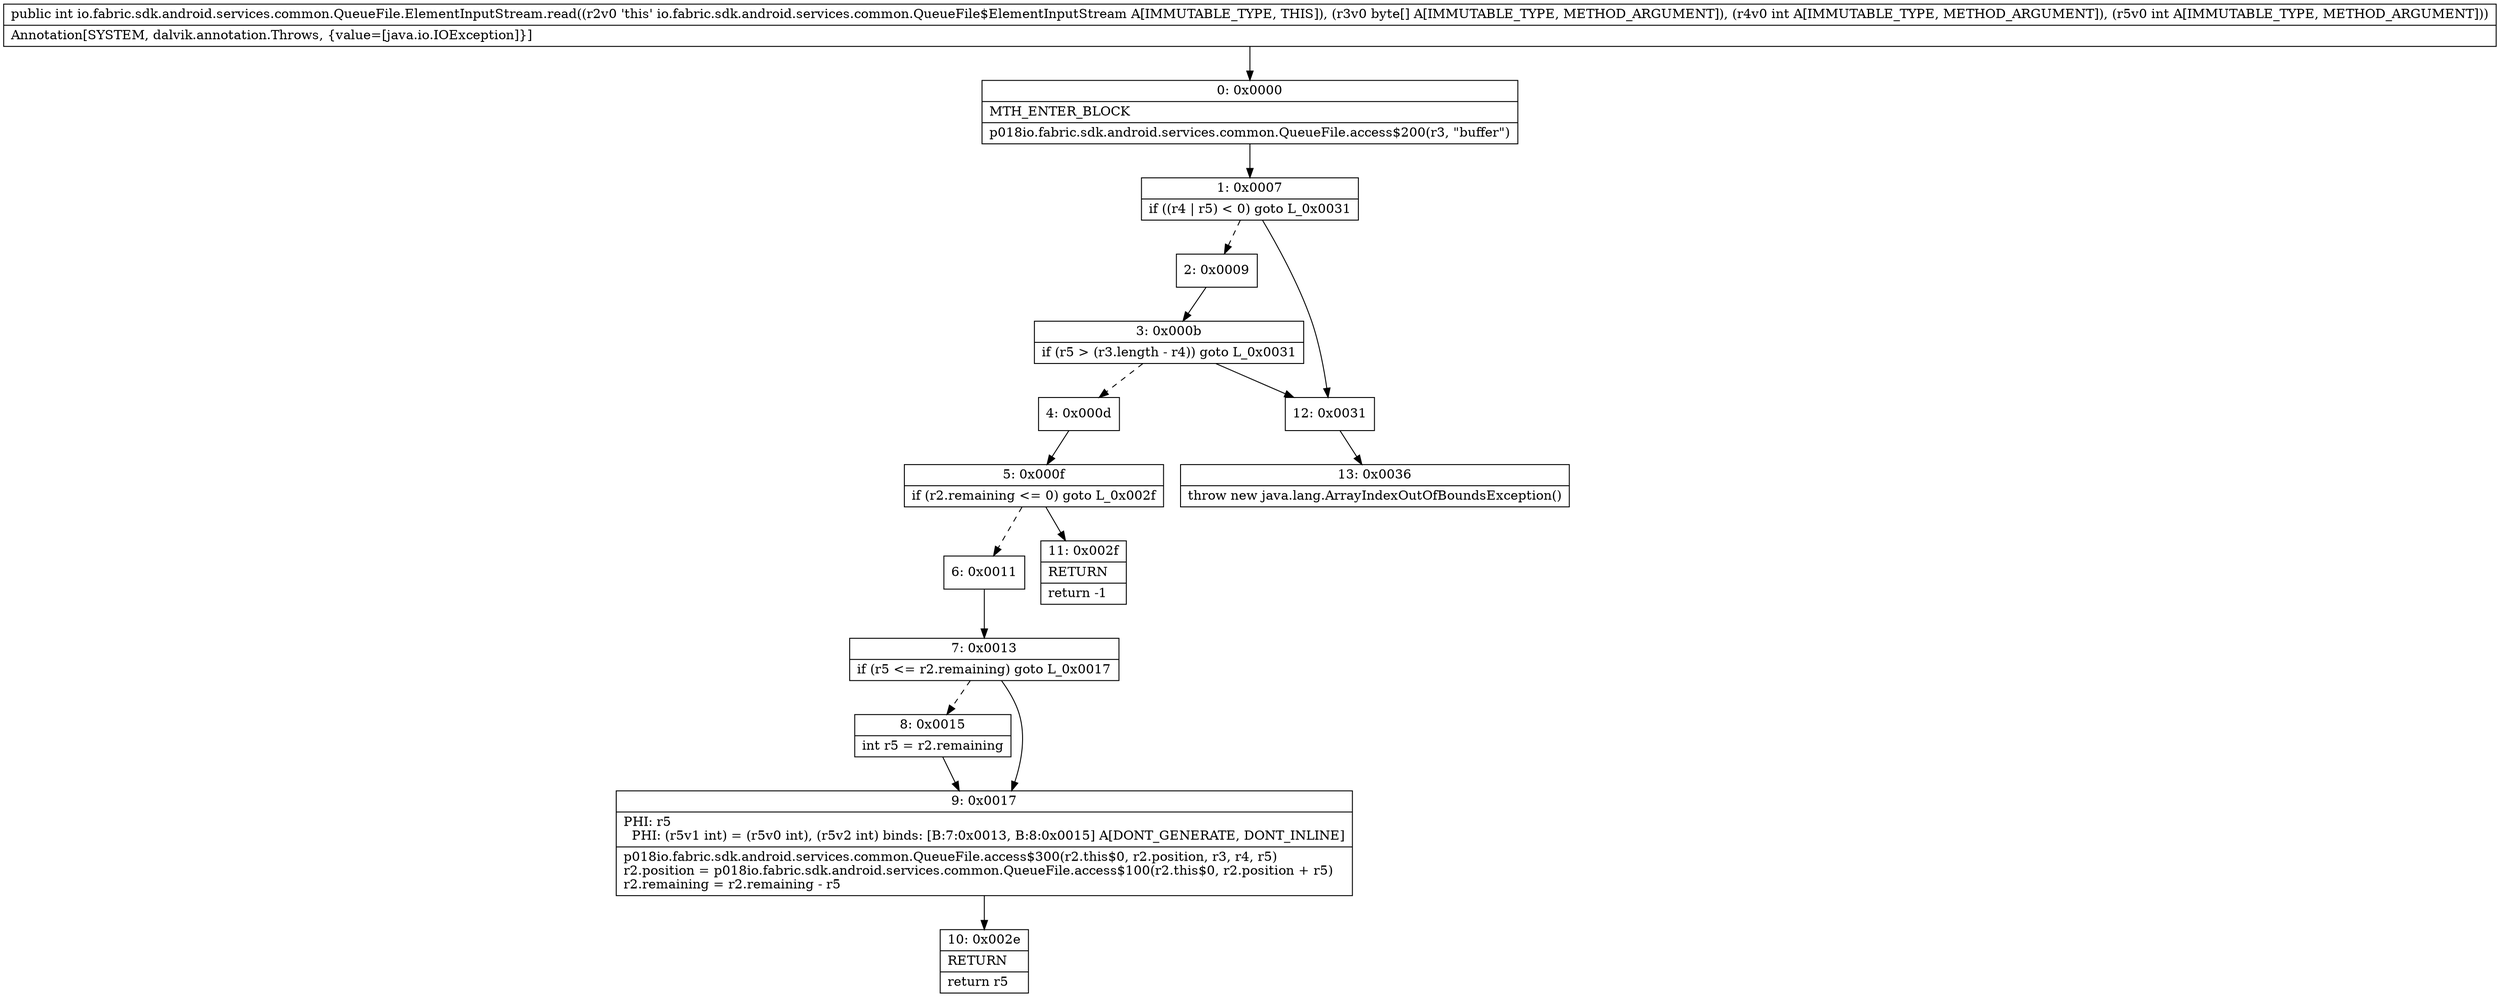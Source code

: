 digraph "CFG forio.fabric.sdk.android.services.common.QueueFile.ElementInputStream.read([BII)I" {
Node_0 [shape=record,label="{0\:\ 0x0000|MTH_ENTER_BLOCK\l|p018io.fabric.sdk.android.services.common.QueueFile.access$200(r3, \"buffer\")\l}"];
Node_1 [shape=record,label="{1\:\ 0x0007|if ((r4 \| r5) \< 0) goto L_0x0031\l}"];
Node_2 [shape=record,label="{2\:\ 0x0009}"];
Node_3 [shape=record,label="{3\:\ 0x000b|if (r5 \> (r3.length \- r4)) goto L_0x0031\l}"];
Node_4 [shape=record,label="{4\:\ 0x000d}"];
Node_5 [shape=record,label="{5\:\ 0x000f|if (r2.remaining \<= 0) goto L_0x002f\l}"];
Node_6 [shape=record,label="{6\:\ 0x0011}"];
Node_7 [shape=record,label="{7\:\ 0x0013|if (r5 \<= r2.remaining) goto L_0x0017\l}"];
Node_8 [shape=record,label="{8\:\ 0x0015|int r5 = r2.remaining\l}"];
Node_9 [shape=record,label="{9\:\ 0x0017|PHI: r5 \l  PHI: (r5v1 int) = (r5v0 int), (r5v2 int) binds: [B:7:0x0013, B:8:0x0015] A[DONT_GENERATE, DONT_INLINE]\l|p018io.fabric.sdk.android.services.common.QueueFile.access$300(r2.this$0, r2.position, r3, r4, r5)\lr2.position = p018io.fabric.sdk.android.services.common.QueueFile.access$100(r2.this$0, r2.position + r5)\lr2.remaining = r2.remaining \- r5\l}"];
Node_10 [shape=record,label="{10\:\ 0x002e|RETURN\l|return r5\l}"];
Node_11 [shape=record,label="{11\:\ 0x002f|RETURN\l|return \-1\l}"];
Node_12 [shape=record,label="{12\:\ 0x0031}"];
Node_13 [shape=record,label="{13\:\ 0x0036|throw new java.lang.ArrayIndexOutOfBoundsException()\l}"];
MethodNode[shape=record,label="{public int io.fabric.sdk.android.services.common.QueueFile.ElementInputStream.read((r2v0 'this' io.fabric.sdk.android.services.common.QueueFile$ElementInputStream A[IMMUTABLE_TYPE, THIS]), (r3v0 byte[] A[IMMUTABLE_TYPE, METHOD_ARGUMENT]), (r4v0 int A[IMMUTABLE_TYPE, METHOD_ARGUMENT]), (r5v0 int A[IMMUTABLE_TYPE, METHOD_ARGUMENT]))  | Annotation[SYSTEM, dalvik.annotation.Throws, \{value=[java.io.IOException]\}]\l}"];
MethodNode -> Node_0;
Node_0 -> Node_1;
Node_1 -> Node_2[style=dashed];
Node_1 -> Node_12;
Node_2 -> Node_3;
Node_3 -> Node_4[style=dashed];
Node_3 -> Node_12;
Node_4 -> Node_5;
Node_5 -> Node_6[style=dashed];
Node_5 -> Node_11;
Node_6 -> Node_7;
Node_7 -> Node_8[style=dashed];
Node_7 -> Node_9;
Node_8 -> Node_9;
Node_9 -> Node_10;
Node_12 -> Node_13;
}


